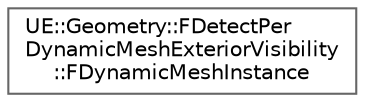 digraph "Graphical Class Hierarchy"
{
 // INTERACTIVE_SVG=YES
 // LATEX_PDF_SIZE
  bgcolor="transparent";
  edge [fontname=Helvetica,fontsize=10,labelfontname=Helvetica,labelfontsize=10];
  node [fontname=Helvetica,fontsize=10,shape=box,height=0.2,width=0.4];
  rankdir="LR";
  Node0 [id="Node000000",label="UE::Geometry::FDetectPer\lDynamicMeshExteriorVisibility\l::FDynamicMeshInstance",height=0.2,width=0.4,color="grey40", fillcolor="white", style="filled",URL="$dd/d1d/structUE_1_1Geometry_1_1FDetectPerDynamicMeshExteriorVisibility_1_1FDynamicMeshInstance.html",tooltip=" "];
}
